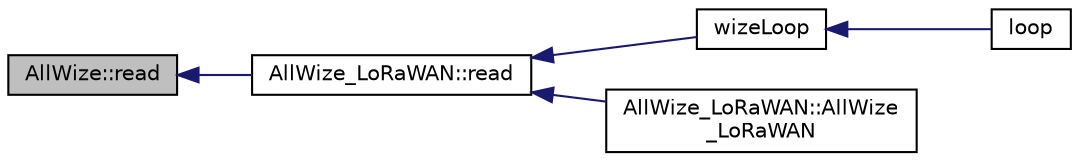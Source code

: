 digraph "AllWize::read"
{
  edge [fontname="Helvetica",fontsize="10",labelfontname="Helvetica",labelfontsize="10"];
  node [fontname="Helvetica",fontsize="10",shape=record];
  rankdir="LR";
  Node1203 [label="AllWize::read",height=0.2,width=0.4,color="black", fillcolor="grey75", style="filled", fontcolor="black"];
  Node1203 -> Node1204 [dir="back",color="midnightblue",fontsize="10",style="solid",fontname="Helvetica"];
  Node1204 [label="AllWize_LoRaWAN::read",height=0.2,width=0.4,color="black", fillcolor="white", style="filled",URL="$classAllWize__LoRaWAN.html#aa4c26ec51ccaac634ffbc5363f811469",tooltip="Returns latest received message (rebuilds LoRaWan header if necessary) "];
  Node1204 -> Node1205 [dir="back",color="midnightblue",fontsize="10",style="solid",fontname="Helvetica"];
  Node1205 [label="wizeLoop",height=0.2,width=0.4,color="black", fillcolor="white", style="filled",URL="$wize_8h.html#af9253c855c25f3da04c29b2dbcda1ebd"];
  Node1205 -> Node1206 [dir="back",color="midnightblue",fontsize="10",style="solid",fontname="Helvetica"];
  Node1206 [label="loop",height=0.2,width=0.4,color="black", fillcolor="white", style="filled",URL="$main_8cpp.html#afe461d27b9c48d5921c00d521181f12f"];
  Node1204 -> Node1207 [dir="back",color="midnightblue",fontsize="10",style="solid",fontname="Helvetica"];
  Node1207 [label="AllWize_LoRaWAN::AllWize\l_LoRaWAN",height=0.2,width=0.4,color="black", fillcolor="white", style="filled",URL="$classAllWize__LoRaWAN.html#ac5b05857f081334c65f538e1625af1fc"];
}
